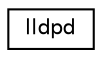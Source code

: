 digraph G
{
  edge [fontname="Helvetica",fontsize="10",labelfontname="Helvetica",labelfontsize="10"];
  node [fontname="Helvetica",fontsize="10",shape=record];
  rankdir="LR";
  Node1 [label="lldpd",height=0.2,width=0.4,color="black", fillcolor="white", style="filled",URL="$structlldpd.html"];
}
